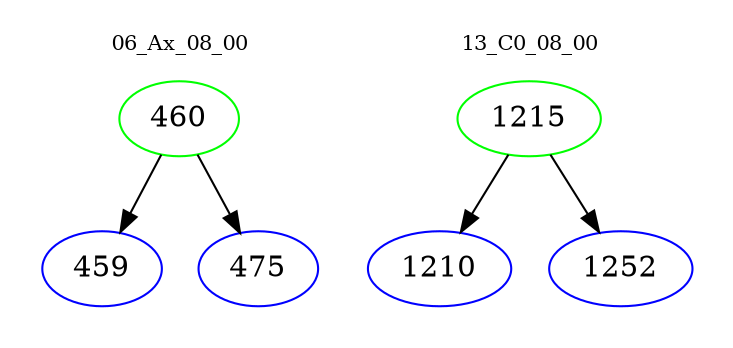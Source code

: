 digraph{
subgraph cluster_0 {
color = white
label = "06_Ax_08_00";
fontsize=10;
T0_460 [label="460", color="green"]
T0_460 -> T0_459 [color="black"]
T0_459 [label="459", color="blue"]
T0_460 -> T0_475 [color="black"]
T0_475 [label="475", color="blue"]
}
subgraph cluster_1 {
color = white
label = "13_C0_08_00";
fontsize=10;
T1_1215 [label="1215", color="green"]
T1_1215 -> T1_1210 [color="black"]
T1_1210 [label="1210", color="blue"]
T1_1215 -> T1_1252 [color="black"]
T1_1252 [label="1252", color="blue"]
}
}
